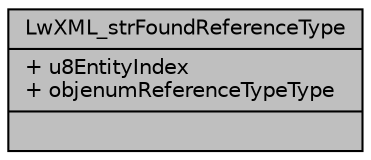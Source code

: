 digraph "LwXML_strFoundReferenceType"
{
 // LATEX_PDF_SIZE
  edge [fontname="Helvetica",fontsize="10",labelfontname="Helvetica",labelfontsize="10"];
  node [fontname="Helvetica",fontsize="10",shape=record];
  Node1 [label="{LwXML_strFoundReferenceType\n|+ u8EntityIndex\l+ objenumReferenceTypeType\l|}",height=0.2,width=0.4,color="black", fillcolor="grey75", style="filled", fontcolor="black",tooltip="it the structure which hold the found entity index and the corresponding type"];
}
